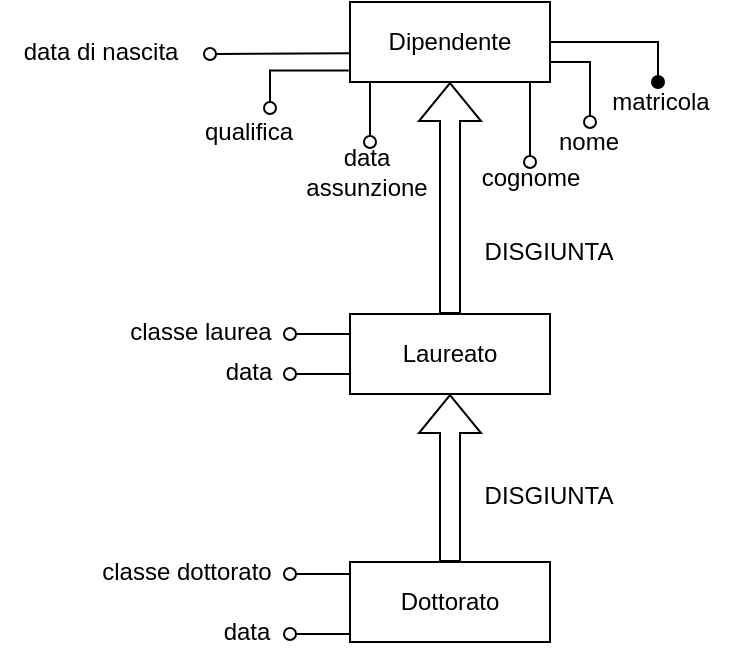 <mxfile version="21.6.5" type="device">
  <diagram name="Page-1" id="KwZPX04SQ29SfgCbhNBX">
    <mxGraphModel dx="762" dy="607" grid="1" gridSize="10" guides="1" tooltips="1" connect="1" arrows="1" fold="1" page="1" pageScale="1" pageWidth="850" pageHeight="1100" math="0" shadow="0">
      <root>
        <mxCell id="0" />
        <mxCell id="1" parent="0" />
        <mxCell id="4lkSNSFkdIEVJvkVu8hA-1" style="edgeStyle=orthogonalEdgeStyle;rounded=0;orthogonalLoop=1;jettySize=auto;html=1;strokeColor=default;fontSize=12;endArrow=oval;endFill=0;" edge="1" parent="1">
          <mxGeometry relative="1" as="geometry">
            <mxPoint x="380" y="270" as="targetPoint" />
            <Array as="points">
              <mxPoint x="380" y="240" />
            </Array>
            <mxPoint x="360" y="240" as="sourcePoint" />
          </mxGeometry>
        </mxCell>
        <mxCell id="4lkSNSFkdIEVJvkVu8hA-2" style="edgeStyle=orthogonalEdgeStyle;rounded=0;orthogonalLoop=1;jettySize=auto;html=1;exitX=0.006;exitY=0.642;exitDx=0;exitDy=0;strokeColor=default;fontSize=12;endArrow=oval;endFill=0;exitPerimeter=0;" edge="1" parent="1" source="4lkSNSFkdIEVJvkVu8hA-7">
          <mxGeometry relative="1" as="geometry">
            <mxPoint x="190" y="236" as="targetPoint" />
            <Array as="points">
              <mxPoint x="190" y="236" />
            </Array>
          </mxGeometry>
        </mxCell>
        <mxCell id="4lkSNSFkdIEVJvkVu8hA-3" style="edgeStyle=orthogonalEdgeStyle;rounded=0;orthogonalLoop=1;jettySize=auto;html=1;exitX=-0.006;exitY=0.856;exitDx=0;exitDy=0;strokeColor=default;fontSize=12;endArrow=oval;endFill=0;exitPerimeter=0;" edge="1" parent="1" source="4lkSNSFkdIEVJvkVu8hA-7">
          <mxGeometry relative="1" as="geometry">
            <mxPoint x="220" y="263" as="targetPoint" />
            <Array as="points">
              <mxPoint x="220" y="244" />
              <mxPoint x="220" y="263" />
            </Array>
          </mxGeometry>
        </mxCell>
        <mxCell id="4lkSNSFkdIEVJvkVu8hA-4" style="edgeStyle=orthogonalEdgeStyle;rounded=0;orthogonalLoop=1;jettySize=auto;html=1;exitX=0.25;exitY=1;exitDx=0;exitDy=0;strokeColor=default;fontSize=12;endArrow=oval;endFill=0;" edge="1" parent="1" source="4lkSNSFkdIEVJvkVu8hA-7">
          <mxGeometry relative="1" as="geometry">
            <mxPoint x="270" y="280" as="targetPoint" />
            <Array as="points">
              <mxPoint x="270" y="250" />
              <mxPoint x="270" y="270" />
            </Array>
          </mxGeometry>
        </mxCell>
        <mxCell id="4lkSNSFkdIEVJvkVu8hA-5" style="edgeStyle=orthogonalEdgeStyle;rounded=0;orthogonalLoop=1;jettySize=auto;html=1;exitX=0.25;exitY=1;exitDx=0;exitDy=0;strokeColor=default;fontSize=12;endArrow=oval;endFill=0;" edge="1" parent="1" source="4lkSNSFkdIEVJvkVu8hA-7">
          <mxGeometry relative="1" as="geometry">
            <mxPoint x="350" y="290" as="targetPoint" />
            <Array as="points">
              <mxPoint x="350" y="250" />
            </Array>
          </mxGeometry>
        </mxCell>
        <mxCell id="4lkSNSFkdIEVJvkVu8hA-6" style="edgeStyle=orthogonalEdgeStyle;rounded=0;orthogonalLoop=1;jettySize=auto;html=1;strokeColor=default;fontSize=12;endArrow=oval;endFill=1;" edge="1" parent="1">
          <mxGeometry relative="1" as="geometry">
            <mxPoint x="414" y="250" as="targetPoint" />
            <Array as="points">
              <mxPoint x="414" y="230" />
              <mxPoint x="414" y="250" />
            </Array>
            <mxPoint x="354" y="230" as="sourcePoint" />
          </mxGeometry>
        </mxCell>
        <mxCell id="4lkSNSFkdIEVJvkVu8hA-7" value="Dipendente" style="whiteSpace=wrap;html=1;align=center;" vertex="1" parent="1">
          <mxGeometry x="260" y="210" width="100" height="40" as="geometry" />
        </mxCell>
        <mxCell id="4lkSNSFkdIEVJvkVu8hA-8" style="edgeStyle=orthogonalEdgeStyle;rounded=0;orthogonalLoop=1;jettySize=auto;html=1;exitX=0;exitY=0.25;exitDx=0;exitDy=0;strokeColor=default;fontSize=12;endArrow=oval;endFill=0;" edge="1" parent="1" source="4lkSNSFkdIEVJvkVu8hA-10">
          <mxGeometry relative="1" as="geometry">
            <mxPoint x="230" y="376" as="targetPoint" />
          </mxGeometry>
        </mxCell>
        <mxCell id="4lkSNSFkdIEVJvkVu8hA-9" style="edgeStyle=orthogonalEdgeStyle;rounded=0;orthogonalLoop=1;jettySize=auto;html=1;exitX=0;exitY=0.75;exitDx=0;exitDy=0;strokeColor=default;fontSize=12;endArrow=oval;endFill=0;" edge="1" parent="1" source="4lkSNSFkdIEVJvkVu8hA-10">
          <mxGeometry relative="1" as="geometry">
            <mxPoint x="230" y="396" as="targetPoint" />
          </mxGeometry>
        </mxCell>
        <mxCell id="4lkSNSFkdIEVJvkVu8hA-10" value="Laureato" style="whiteSpace=wrap;html=1;align=center;" vertex="1" parent="1">
          <mxGeometry x="260" y="366" width="100" height="40" as="geometry" />
        </mxCell>
        <mxCell id="4lkSNSFkdIEVJvkVu8hA-11" style="edgeStyle=orthogonalEdgeStyle;rounded=0;orthogonalLoop=1;jettySize=auto;html=1;exitX=0;exitY=0.5;exitDx=0;exitDy=0;strokeColor=default;fontSize=12;endArrow=oval;endFill=0;" edge="1" parent="1" source="4lkSNSFkdIEVJvkVu8hA-13">
          <mxGeometry relative="1" as="geometry">
            <mxPoint x="230" y="496" as="targetPoint" />
            <Array as="points">
              <mxPoint x="260" y="496" />
            </Array>
          </mxGeometry>
        </mxCell>
        <mxCell id="4lkSNSFkdIEVJvkVu8hA-12" style="edgeStyle=orthogonalEdgeStyle;rounded=0;orthogonalLoop=1;jettySize=auto;html=1;exitX=0;exitY=0.5;exitDx=0;exitDy=0;strokeColor=default;fontSize=12;endArrow=oval;endFill=0;" edge="1" parent="1" source="4lkSNSFkdIEVJvkVu8hA-13">
          <mxGeometry relative="1" as="geometry">
            <mxPoint x="230" y="526" as="targetPoint" />
            <Array as="points">
              <mxPoint x="260" y="526" />
            </Array>
          </mxGeometry>
        </mxCell>
        <mxCell id="4lkSNSFkdIEVJvkVu8hA-13" value="Dottorato" style="whiteSpace=wrap;html=1;align=center;" vertex="1" parent="1">
          <mxGeometry x="260" y="490" width="100" height="40" as="geometry" />
        </mxCell>
        <mxCell id="4lkSNSFkdIEVJvkVu8hA-14" value="classe dottorato" style="text;html=1;align=center;verticalAlign=middle;resizable=0;points=[];autosize=1;strokeColor=none;fillColor=none;fontSize=12;spacing=0;" vertex="1" parent="1">
          <mxGeometry x="128" y="485" width="100" height="20" as="geometry" />
        </mxCell>
        <mxCell id="4lkSNSFkdIEVJvkVu8hA-15" value="data" style="text;html=1;align=center;verticalAlign=middle;resizable=0;points=[];autosize=1;strokeColor=none;fillColor=none;fontSize=12;" vertex="1" parent="1">
          <mxGeometry x="183" y="510" width="50" height="30" as="geometry" />
        </mxCell>
        <mxCell id="4lkSNSFkdIEVJvkVu8hA-16" value="classe laurea" style="text;html=1;align=center;verticalAlign=middle;resizable=0;points=[];autosize=1;strokeColor=none;fillColor=none;fontSize=12;" vertex="1" parent="1">
          <mxGeometry x="140" y="360" width="90" height="30" as="geometry" />
        </mxCell>
        <mxCell id="4lkSNSFkdIEVJvkVu8hA-17" value="data" style="text;html=1;align=center;verticalAlign=middle;resizable=0;points=[];autosize=1;strokeColor=none;fillColor=none;fontSize=12;" vertex="1" parent="1">
          <mxGeometry x="184" y="380" width="50" height="30" as="geometry" />
        </mxCell>
        <mxCell id="4lkSNSFkdIEVJvkVu8hA-18" value="data di nascita" style="text;html=1;align=center;verticalAlign=middle;resizable=0;points=[];autosize=1;strokeColor=none;fillColor=none;fontSize=12;" vertex="1" parent="1">
          <mxGeometry x="85" y="220" width="100" height="30" as="geometry" />
        </mxCell>
        <mxCell id="4lkSNSFkdIEVJvkVu8hA-19" value="qualifica" style="text;html=1;align=center;verticalAlign=middle;resizable=0;points=[];autosize=1;strokeColor=none;fillColor=none;fontSize=12;" vertex="1" parent="1">
          <mxGeometry x="174" y="260" width="70" height="30" as="geometry" />
        </mxCell>
        <mxCell id="4lkSNSFkdIEVJvkVu8hA-20" value="data&lt;br&gt;assunzione" style="text;html=1;align=center;verticalAlign=middle;resizable=0;points=[];autosize=1;strokeColor=none;fillColor=none;fontSize=12;" vertex="1" parent="1">
          <mxGeometry x="228" y="275" width="80" height="40" as="geometry" />
        </mxCell>
        <mxCell id="4lkSNSFkdIEVJvkVu8hA-21" value="nome" style="text;html=1;align=center;verticalAlign=middle;resizable=0;points=[];autosize=1;strokeColor=none;fillColor=none;fontSize=12;" vertex="1" parent="1">
          <mxGeometry x="354" y="265" width="50" height="30" as="geometry" />
        </mxCell>
        <mxCell id="4lkSNSFkdIEVJvkVu8hA-22" value="cognome" style="text;html=1;align=center;verticalAlign=middle;resizable=0;points=[];autosize=1;strokeColor=none;fillColor=none;fontSize=12;" vertex="1" parent="1">
          <mxGeometry x="315" y="283" width="70" height="30" as="geometry" />
        </mxCell>
        <mxCell id="4lkSNSFkdIEVJvkVu8hA-23" value="matricola" style="text;html=1;align=center;verticalAlign=middle;resizable=0;points=[];autosize=1;strokeColor=none;fillColor=none;fontSize=12;" vertex="1" parent="1">
          <mxGeometry x="380" y="245" width="70" height="30" as="geometry" />
        </mxCell>
        <mxCell id="4lkSNSFkdIEVJvkVu8hA-24" value="" style="shape=flexArrow;endArrow=classic;html=1;rounded=0;exitX=0.5;exitY=0;exitDx=0;exitDy=0;" edge="1" parent="1" source="4lkSNSFkdIEVJvkVu8hA-10">
          <mxGeometry width="50" height="50" relative="1" as="geometry">
            <mxPoint x="220" y="400" as="sourcePoint" />
            <mxPoint x="310" y="250" as="targetPoint" />
          </mxGeometry>
        </mxCell>
        <mxCell id="4lkSNSFkdIEVJvkVu8hA-25" value="DISGIUNTA" style="text;html=1;align=center;verticalAlign=middle;resizable=0;points=[];autosize=1;strokeColor=none;fillColor=none;" vertex="1" parent="1">
          <mxGeometry x="314" y="320" width="90" height="30" as="geometry" />
        </mxCell>
        <mxCell id="4lkSNSFkdIEVJvkVu8hA-26" value="" style="shape=flexArrow;endArrow=classic;html=1;rounded=0;exitX=0.5;exitY=0;exitDx=0;exitDy=0;" edge="1" parent="1" source="4lkSNSFkdIEVJvkVu8hA-13" target="4lkSNSFkdIEVJvkVu8hA-10">
          <mxGeometry width="50" height="50" relative="1" as="geometry">
            <mxPoint x="347.5" y="504" as="sourcePoint" />
            <mxPoint x="347.5" y="388" as="targetPoint" />
          </mxGeometry>
        </mxCell>
        <mxCell id="4lkSNSFkdIEVJvkVu8hA-27" value="DISGIUNTA" style="text;html=1;align=center;verticalAlign=middle;resizable=0;points=[];autosize=1;strokeColor=none;fillColor=none;" vertex="1" parent="1">
          <mxGeometry x="314" y="442" width="90" height="30" as="geometry" />
        </mxCell>
      </root>
    </mxGraphModel>
  </diagram>
</mxfile>
